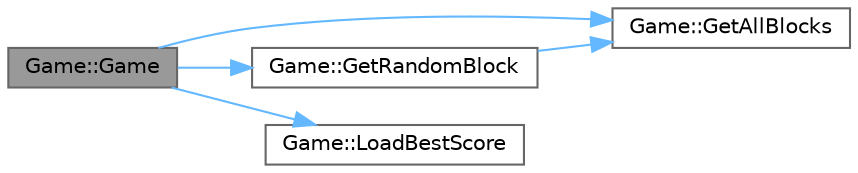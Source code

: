 digraph "Game::Game"
{
 // INTERACTIVE_SVG=YES
 // LATEX_PDF_SIZE
  bgcolor="transparent";
  edge [fontname=Helvetica,fontsize=10,labelfontname=Helvetica,labelfontsize=10];
  node [fontname=Helvetica,fontsize=10,shape=box,height=0.2,width=0.4];
  rankdir="LR";
  Node1 [id="Node000001",label="Game::Game",height=0.2,width=0.4,color="gray40", fillcolor="grey60", style="filled", fontcolor="black",tooltip="Khởi tạo trò chơi và sinh khối đầu tiên."];
  Node1 -> Node2 [id="edge1_Node000001_Node000002",color="steelblue1",style="solid",tooltip=" "];
  Node2 [id="Node000002",label="Game::GetAllBlocks",height=0.2,width=0.4,color="grey40", fillcolor="white", style="filled",URL="$class_game.html#a5f27e7baebf6edb48feaf5f8fc85ce0d",tooltip="Lấy danh sách tất cả các loại khối."];
  Node1 -> Node3 [id="edge2_Node000001_Node000003",color="steelblue1",style="solid",tooltip=" "];
  Node3 [id="Node000003",label="Game::GetRandomBlock",height=0.2,width=0.4,color="grey40", fillcolor="white", style="filled",URL="$class_game.html#abc16983181324744859e150bdcdc74fb",tooltip="Tạo một khối ngẫu nhiên từ danh sách khối."];
  Node3 -> Node2 [id="edge3_Node000003_Node000002",color="steelblue1",style="solid",tooltip=" "];
  Node1 -> Node4 [id="edge4_Node000001_Node000004",color="steelblue1",style="solid",tooltip=" "];
  Node4 [id="Node000004",label="Game::LoadBestScore",height=0.2,width=0.4,color="grey40", fillcolor="white", style="filled",URL="$class_game.html#ac80627b54a614675e8f40e27fe3cb479",tooltip="Tải điểm cao nhất từ file."];
}
